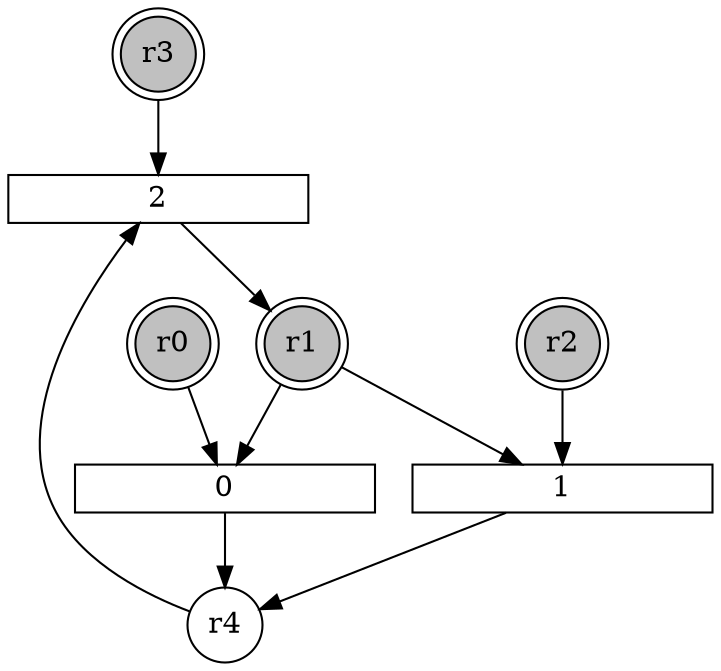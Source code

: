 digraph input5_PN{
subgraph initial_place {
	node [shape=doublecircle,fixedsize=true, fixedsize = 2, color = black, fillcolor = gray, style = filled];
	r3;
	r2;
	r0;
	r1;
}
subgraph place {     
	node [shape=circle,fixedsize=true, fixedsize = 2];
	r4;
}
subgraph transitions {
	node [shape=rect,height=0.2,width=2, forcelabels = false];
	0;
	1;
	2;
}
	r0 -> 0;
	r1 -> 0;
	r2 -> 1;
	r1 -> 1;
	r3 -> 2;
	r4 -> 2;
	0 -> r4;
	1 -> r4;
	2 -> r1;
}